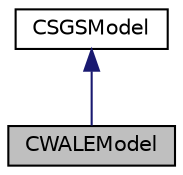 digraph "CWALEModel"
{
 // LATEX_PDF_SIZE
  edge [fontname="Helvetica",fontsize="10",labelfontname="Helvetica",labelfontsize="10"];
  node [fontname="Helvetica",fontsize="10",shape=record];
  Node1 [label="CWALEModel",height=0.2,width=0.4,color="black", fillcolor="grey75", style="filled", fontcolor="black",tooltip="Derived class for defining the WALE SGS model."];
  Node2 -> Node1 [dir="back",color="midnightblue",fontsize="10",style="solid",fontname="Helvetica"];
  Node2 [label="CSGSModel",height=0.2,width=0.4,color="black", fillcolor="white", style="filled",URL="$classCSGSModel.html",tooltip="Base class for defining the LES subgrid scale model."];
}
